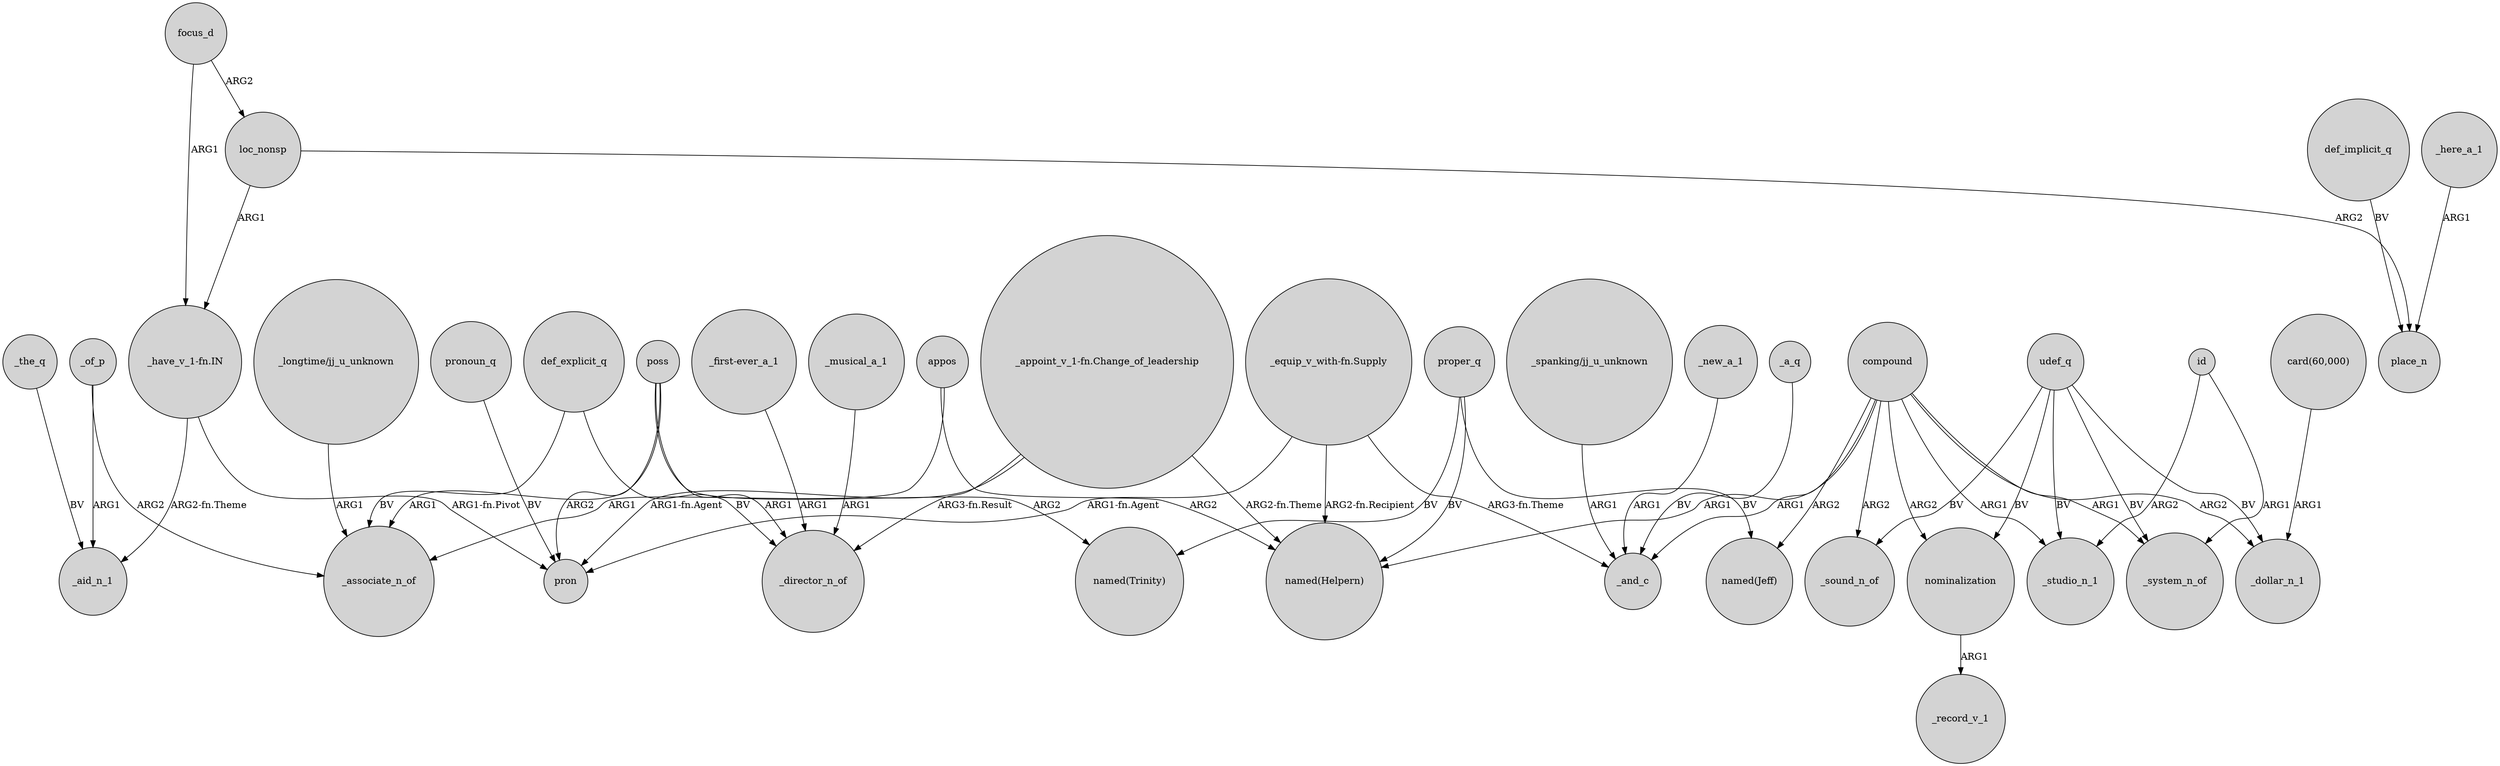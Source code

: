 digraph {
	node [shape=circle style=filled]
	focus_d -> "_have_v_1-fn.IN" [label=ARG1]
	focus_d -> loc_nonsp [label=ARG2]
	_of_p -> _aid_n_1 [label=ARG1]
	"_appoint_v_1-fn.Change_of_leadership" -> "named(Helpern)" [label="ARG2-fn.Theme"]
	_here_a_1 -> place_n [label=ARG1]
	poss -> pron [label=ARG2]
	"_spanking/jj_u_unknown" -> _and_c [label=ARG1]
	poss -> _director_n_of [label=ARG1]
	compound -> _system_n_of [label=ARG1]
	"_longtime/jj_u_unknown" -> _associate_n_of [label=ARG1]
	appos -> _associate_n_of [label=ARG1]
	"_first-ever_a_1" -> _director_n_of [label=ARG1]
	compound -> "named(Jeff)" [label=ARG2]
	proper_q -> "named(Helpern)" [label=BV]
	_of_p -> _associate_n_of [label=ARG2]
	udef_q -> _system_n_of [label=BV]
	def_implicit_q -> place_n [label=BV]
	compound -> nominalization [label=ARG2]
	"_have_v_1-fn.IN" -> pron [label="ARG1-fn.Pivot"]
	def_explicit_q -> _associate_n_of [label=BV]
	_new_a_1 -> _and_c [label=ARG1]
	poss -> "named(Trinity)" [label=ARG2]
	proper_q -> "named(Trinity)" [label=BV]
	pronoun_q -> pron [label=BV]
	id -> _studio_n_1 [label=ARG2]
	nominalization -> _record_v_1 [label=ARG1]
	"_have_v_1-fn.IN" -> _aid_n_1 [label="ARG2-fn.Theme"]
	_musical_a_1 -> _director_n_of [label=ARG1]
	_a_q -> _and_c [label=BV]
	compound -> _and_c [label=ARG1]
	compound -> _studio_n_1 [label=ARG1]
	compound -> _sound_n_of [label=ARG2]
	udef_q -> nominalization [label=BV]
	"_appoint_v_1-fn.Change_of_leadership" -> _director_n_of [label="ARG3-fn.Result"]
	id -> _system_n_of [label=ARG1]
	poss -> _associate_n_of [label=ARG1]
	"_appoint_v_1-fn.Change_of_leadership" -> pron [label="ARG1-fn.Agent"]
	"_equip_v_with-fn.Supply" -> "named(Helpern)" [label="ARG2-fn.Recipient"]
	compound -> "named(Helpern)" [label=ARG1]
	"_equip_v_with-fn.Supply" -> _and_c [label="ARG3-fn.Theme"]
	udef_q -> _sound_n_of [label=BV]
	loc_nonsp -> place_n [label=ARG2]
	"card(60,000)" -> _dollar_n_1 [label=ARG1]
	udef_q -> _studio_n_1 [label=BV]
	_the_q -> _aid_n_1 [label=BV]
	compound -> _dollar_n_1 [label=ARG2]
	"_equip_v_with-fn.Supply" -> pron [label="ARG1-fn.Agent"]
	proper_q -> "named(Jeff)" [label=BV]
	loc_nonsp -> "_have_v_1-fn.IN" [label=ARG1]
	udef_q -> _dollar_n_1 [label=BV]
	appos -> "named(Helpern)" [label=ARG2]
	def_explicit_q -> _director_n_of [label=BV]
}
